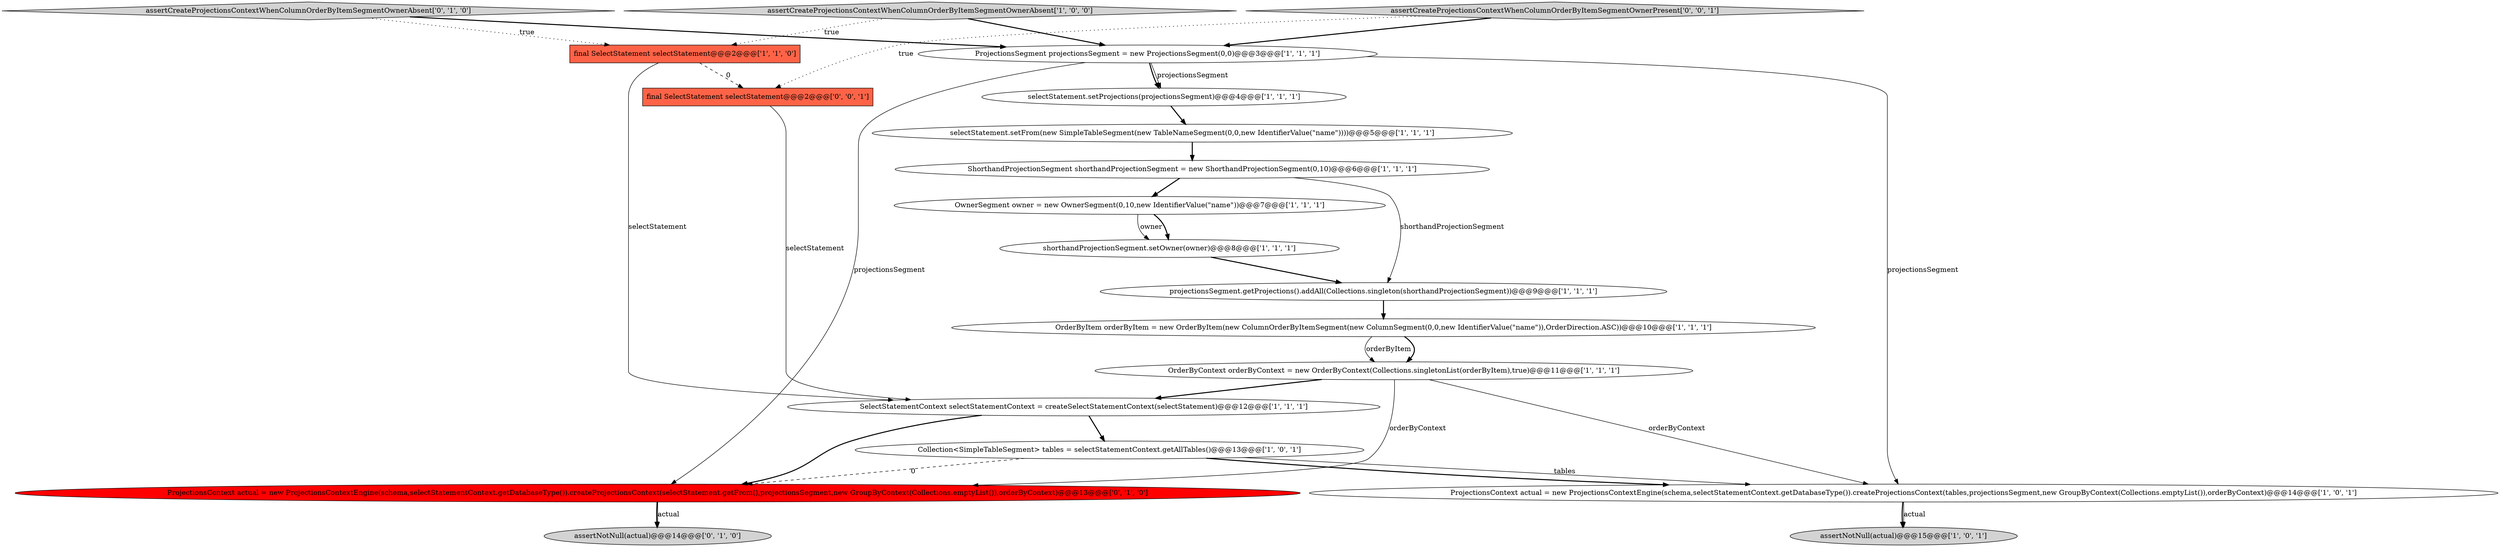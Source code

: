 digraph {
19 [style = filled, label = "assertCreateProjectionsContextWhenColumnOrderByItemSegmentOwnerPresent['0', '0', '1']", fillcolor = lightgray, shape = diamond image = "AAA0AAABBB3BBB"];
2 [style = filled, label = "projectionsSegment.getProjections().addAll(Collections.singleton(shorthandProjectionSegment))@@@9@@@['1', '1', '1']", fillcolor = white, shape = ellipse image = "AAA0AAABBB1BBB"];
0 [style = filled, label = "final SelectStatement selectStatement@@@2@@@['1', '1', '0']", fillcolor = tomato, shape = box image = "AAA0AAABBB1BBB"];
7 [style = filled, label = "ProjectionsSegment projectionsSegment = new ProjectionsSegment(0,0)@@@3@@@['1', '1', '1']", fillcolor = white, shape = ellipse image = "AAA0AAABBB1BBB"];
9 [style = filled, label = "ProjectionsContext actual = new ProjectionsContextEngine(schema,selectStatementContext.getDatabaseType()).createProjectionsContext(tables,projectionsSegment,new GroupByContext(Collections.emptyList()),orderByContext)@@@14@@@['1', '0', '1']", fillcolor = white, shape = ellipse image = "AAA0AAABBB1BBB"];
11 [style = filled, label = "OrderByItem orderByItem = new OrderByItem(new ColumnOrderByItemSegment(new ColumnSegment(0,0,new IdentifierValue(\"name\")),OrderDirection.ASC))@@@10@@@['1', '1', '1']", fillcolor = white, shape = ellipse image = "AAA0AAABBB1BBB"];
8 [style = filled, label = "selectStatement.setProjections(projectionsSegment)@@@4@@@['1', '1', '1']", fillcolor = white, shape = ellipse image = "AAA0AAABBB1BBB"];
10 [style = filled, label = "Collection<SimpleTableSegment> tables = selectStatementContext.getAllTables()@@@13@@@['1', '0', '1']", fillcolor = white, shape = ellipse image = "AAA0AAABBB1BBB"];
13 [style = filled, label = "SelectStatementContext selectStatementContext = createSelectStatementContext(selectStatement)@@@12@@@['1', '1', '1']", fillcolor = white, shape = ellipse image = "AAA0AAABBB1BBB"];
15 [style = filled, label = "ProjectionsContext actual = new ProjectionsContextEngine(schema,selectStatementContext.getDatabaseType()).createProjectionsContext(selectStatement.getFrom(),projectionsSegment,new GroupByContext(Collections.emptyList()),orderByContext)@@@13@@@['0', '1', '0']", fillcolor = red, shape = ellipse image = "AAA1AAABBB2BBB"];
17 [style = filled, label = "assertCreateProjectionsContextWhenColumnOrderByItemSegmentOwnerAbsent['0', '1', '0']", fillcolor = lightgray, shape = diamond image = "AAA0AAABBB2BBB"];
1 [style = filled, label = "shorthandProjectionSegment.setOwner(owner)@@@8@@@['1', '1', '1']", fillcolor = white, shape = ellipse image = "AAA0AAABBB1BBB"];
18 [style = filled, label = "final SelectStatement selectStatement@@@2@@@['0', '0', '1']", fillcolor = tomato, shape = box image = "AAA0AAABBB3BBB"];
3 [style = filled, label = "assertCreateProjectionsContextWhenColumnOrderByItemSegmentOwnerAbsent['1', '0', '0']", fillcolor = lightgray, shape = diamond image = "AAA0AAABBB1BBB"];
5 [style = filled, label = "selectStatement.setFrom(new SimpleTableSegment(new TableNameSegment(0,0,new IdentifierValue(\"name\"))))@@@5@@@['1', '1', '1']", fillcolor = white, shape = ellipse image = "AAA0AAABBB1BBB"];
14 [style = filled, label = "OwnerSegment owner = new OwnerSegment(0,10,new IdentifierValue(\"name\"))@@@7@@@['1', '1', '1']", fillcolor = white, shape = ellipse image = "AAA0AAABBB1BBB"];
16 [style = filled, label = "assertNotNull(actual)@@@14@@@['0', '1', '0']", fillcolor = lightgray, shape = ellipse image = "AAA0AAABBB2BBB"];
4 [style = filled, label = "assertNotNull(actual)@@@15@@@['1', '0', '1']", fillcolor = lightgray, shape = ellipse image = "AAA0AAABBB1BBB"];
12 [style = filled, label = "ShorthandProjectionSegment shorthandProjectionSegment = new ShorthandProjectionSegment(0,10)@@@6@@@['1', '1', '1']", fillcolor = white, shape = ellipse image = "AAA0AAABBB1BBB"];
6 [style = filled, label = "OrderByContext orderByContext = new OrderByContext(Collections.singletonList(orderByItem),true)@@@11@@@['1', '1', '1']", fillcolor = white, shape = ellipse image = "AAA0AAABBB1BBB"];
10->15 [style = dashed, label="0"];
13->10 [style = bold, label=""];
14->1 [style = solid, label="owner"];
6->9 [style = solid, label="orderByContext"];
7->8 [style = solid, label="projectionsSegment"];
18->13 [style = solid, label="selectStatement"];
17->0 [style = dotted, label="true"];
7->9 [style = solid, label="projectionsSegment"];
9->4 [style = bold, label=""];
11->6 [style = bold, label=""];
19->18 [style = dotted, label="true"];
11->6 [style = solid, label="orderByItem"];
9->4 [style = solid, label="actual"];
6->15 [style = solid, label="orderByContext"];
7->8 [style = bold, label=""];
15->16 [style = bold, label=""];
14->1 [style = bold, label=""];
17->7 [style = bold, label=""];
7->15 [style = solid, label="projectionsSegment"];
10->9 [style = solid, label="tables"];
0->13 [style = solid, label="selectStatement"];
8->5 [style = bold, label=""];
5->12 [style = bold, label=""];
12->2 [style = solid, label="shorthandProjectionSegment"];
3->7 [style = bold, label=""];
6->13 [style = bold, label=""];
12->14 [style = bold, label=""];
15->16 [style = solid, label="actual"];
3->0 [style = dotted, label="true"];
0->18 [style = dashed, label="0"];
1->2 [style = bold, label=""];
10->9 [style = bold, label=""];
13->15 [style = bold, label=""];
19->7 [style = bold, label=""];
2->11 [style = bold, label=""];
}
